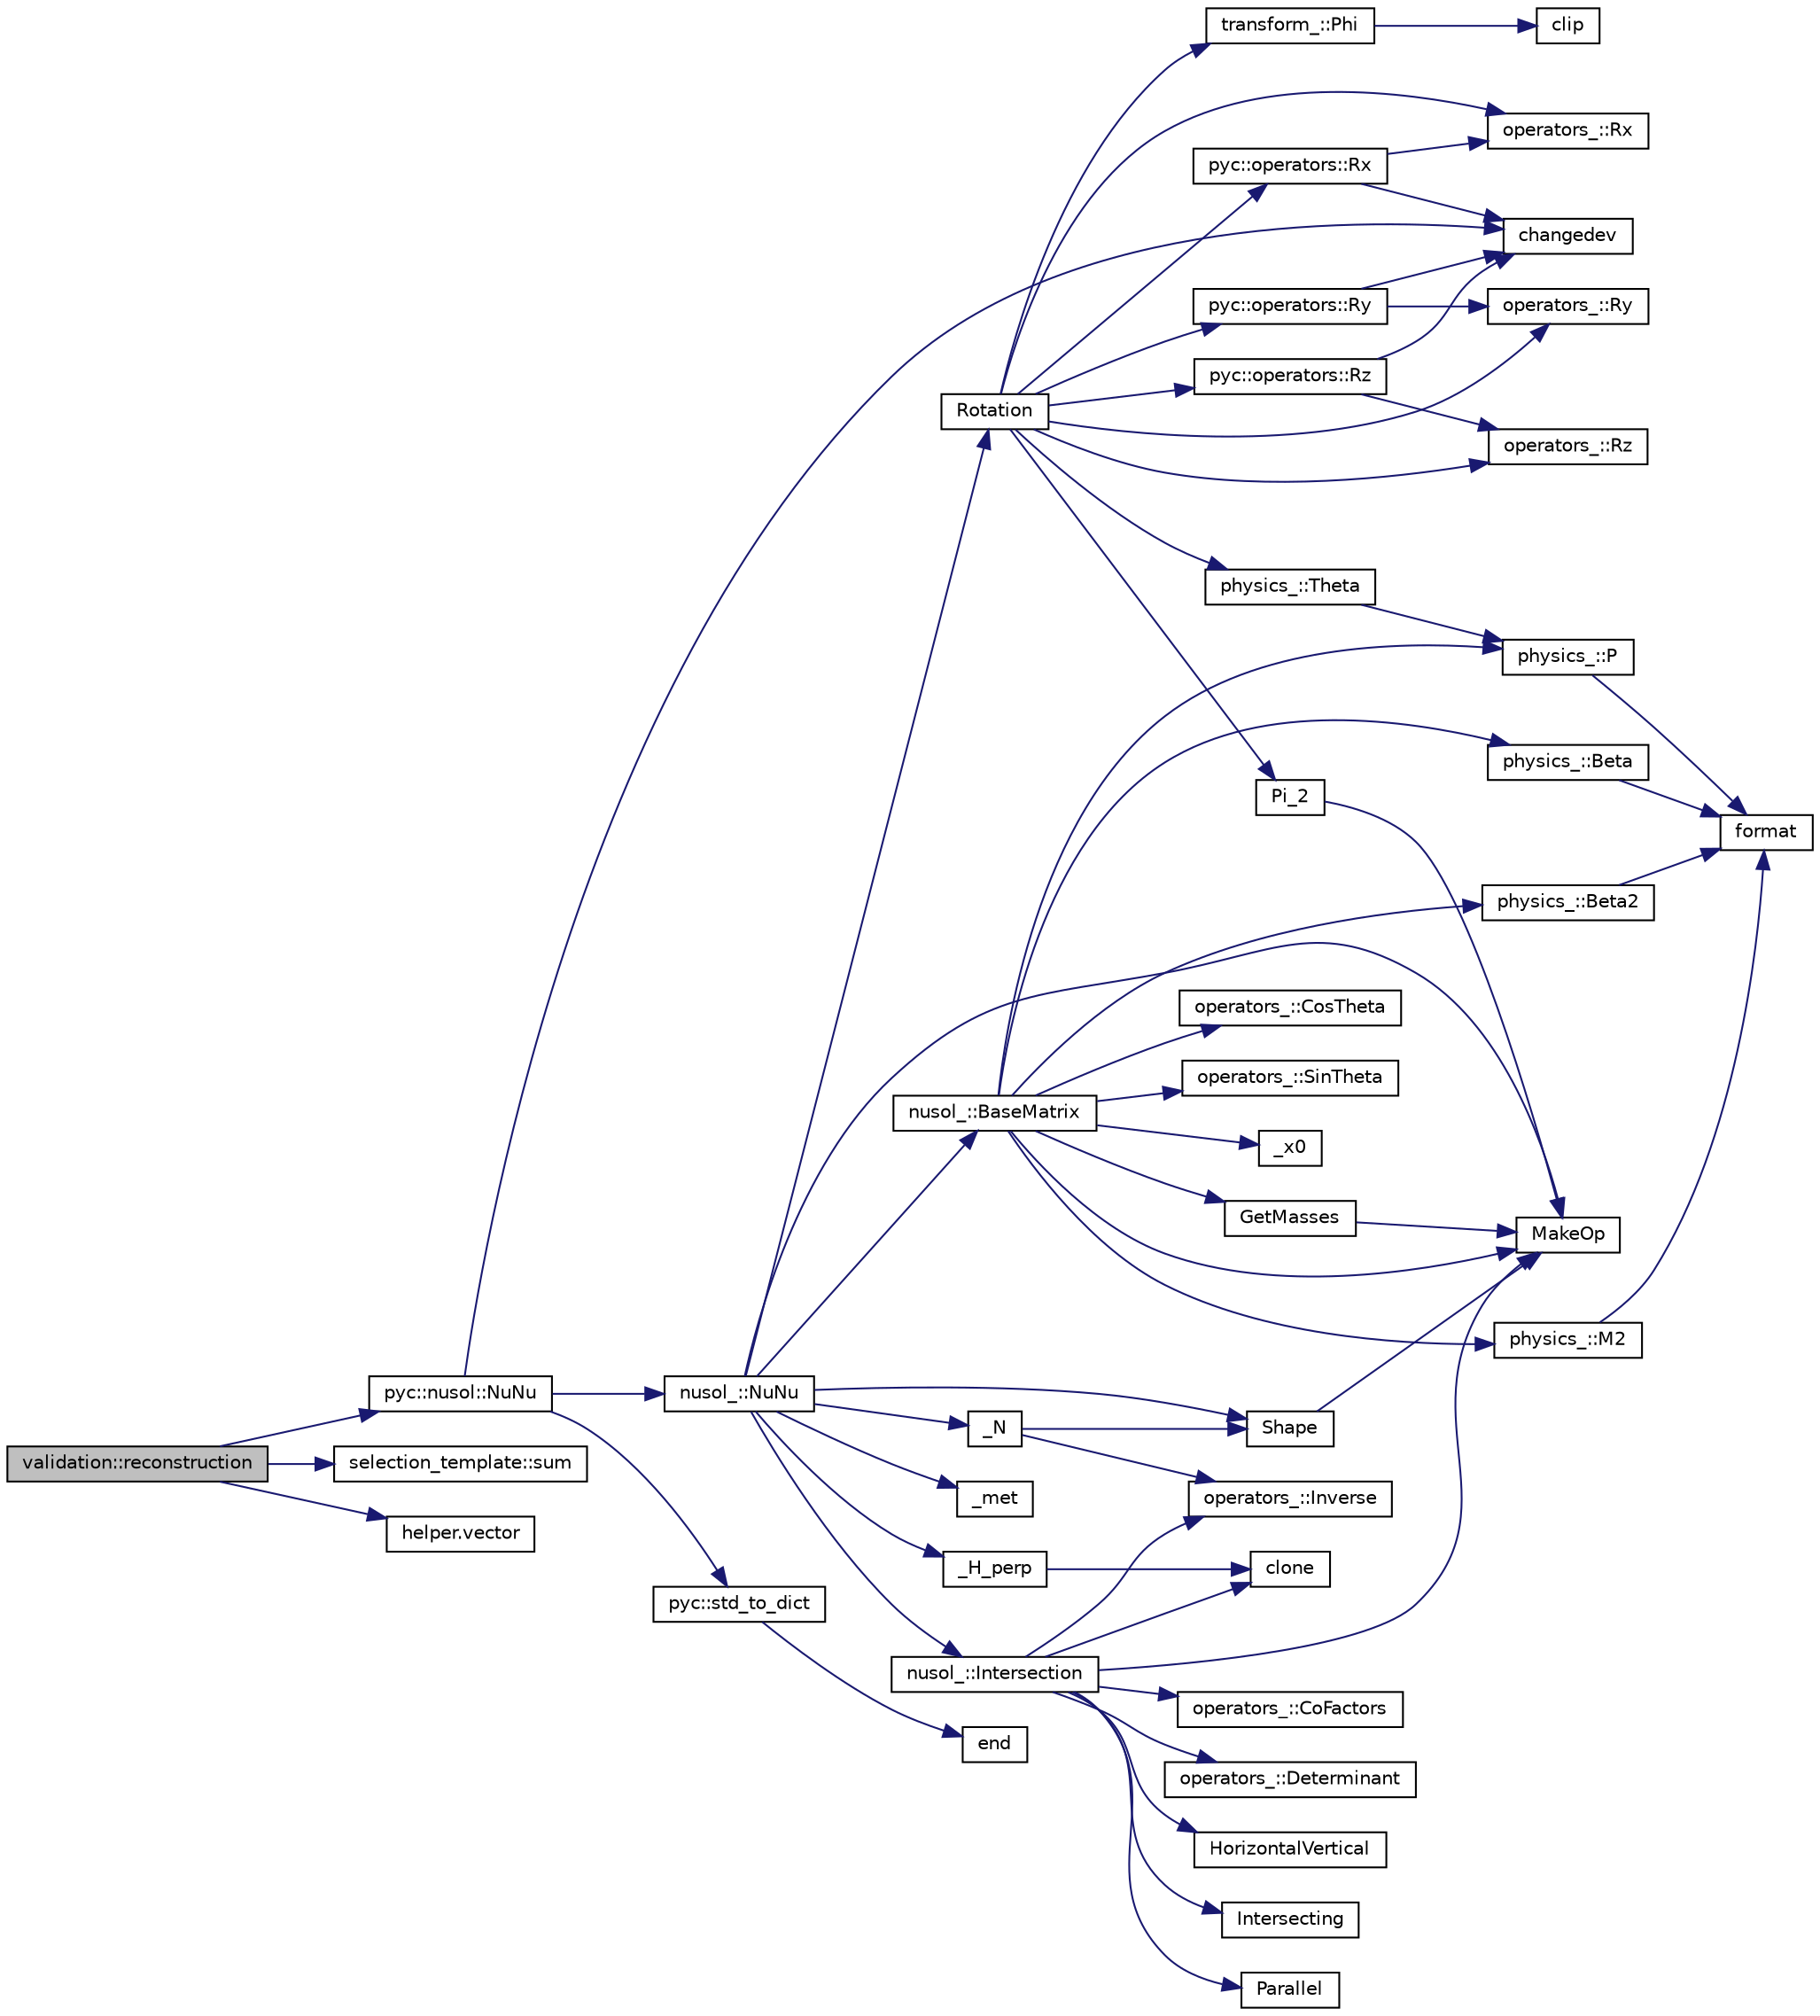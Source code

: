 digraph "validation::reconstruction"
{
 // INTERACTIVE_SVG=YES
 // LATEX_PDF_SIZE
  edge [fontname="Helvetica",fontsize="10",labelfontname="Helvetica",labelfontsize="10"];
  node [fontname="Helvetica",fontsize="10",shape=record];
  rankdir="LR";
  Node1 [label="validation::reconstruction",height=0.2,width=0.4,color="black", fillcolor="grey75", style="filled", fontcolor="black",tooltip=" "];
  Node1 -> Node2 [color="midnightblue",fontsize="10",style="solid",fontname="Helvetica"];
  Node2 [label="pyc::nusol::NuNu",height=0.2,width=0.4,color="black", fillcolor="white", style="filled",URL="$namespacepyc_1_1nusol.html#a9650527ae538fa27121bedfb79a1fbe6",tooltip=" "];
  Node2 -> Node3 [color="midnightblue",fontsize="10",style="solid",fontname="Helvetica"];
  Node3 [label="changedev",height=0.2,width=0.4,color="black", fillcolor="white", style="filled",URL="$utils_8h.html#a123aed6d73594e07c6401a7a6c587808",tooltip=" "];
  Node2 -> Node4 [color="midnightblue",fontsize="10",style="solid",fontname="Helvetica"];
  Node4 [label="nusol_::NuNu",height=0.2,width=0.4,color="black", fillcolor="white", style="filled",URL="$namespacenusol__.html#ac849ef3564c5ac968727dce36494fd0a",tooltip=" "];
  Node4 -> Node5 [color="midnightblue",fontsize="10",style="solid",fontname="Helvetica"];
  Node5 [label="_H_perp",height=0.2,width=0.4,color="black", fillcolor="white", style="filled",URL="$nusol_2tensor_2nusol_8cxx.html#a8bbfd6699dae11189c40dfc0035fd99c",tooltip=" "];
  Node5 -> Node6 [color="midnightblue",fontsize="10",style="solid",fontname="Helvetica"];
  Node6 [label="clone",height=0.2,width=0.4,color="black", fillcolor="white", style="filled",URL="$_3name_4_8h.html#a288a32e73fa14ea1042eac9569469fab",tooltip=" "];
  Node4 -> Node7 [color="midnightblue",fontsize="10",style="solid",fontname="Helvetica"];
  Node7 [label="_met",height=0.2,width=0.4,color="black", fillcolor="white", style="filled",URL="$nusol_2tensor_2nusol_8cxx.html#aa2f3034bed6ef5a865741a89972d44d8",tooltip=" "];
  Node4 -> Node8 [color="midnightblue",fontsize="10",style="solid",fontname="Helvetica"];
  Node8 [label="_N",height=0.2,width=0.4,color="black", fillcolor="white", style="filled",URL="$nusol_2tensor_2nusol_8cxx.html#a154959ee15ff2420eef7a772682767b7",tooltip=" "];
  Node8 -> Node9 [color="midnightblue",fontsize="10",style="solid",fontname="Helvetica"];
  Node9 [label="operators_::Inverse",height=0.2,width=0.4,color="black", fillcolor="white", style="filled",URL="$namespaceoperators__.html#aaf20282e41ff4961e01d222feb86bc47",tooltip="Computes the inverse of a matrix."];
  Node8 -> Node10 [color="midnightblue",fontsize="10",style="solid",fontname="Helvetica"];
  Node10 [label="Shape",height=0.2,width=0.4,color="black", fillcolor="white", style="filled",URL="$nusol_2tensor_2nusol_8cxx.html#a695a1b065a09564a65159bac242c506c",tooltip=" "];
  Node10 -> Node11 [color="midnightblue",fontsize="10",style="solid",fontname="Helvetica"];
  Node11 [label="MakeOp",height=0.2,width=0.4,color="black", fillcolor="white", style="filled",URL="$utils_8h.html#a1652e53abd2299dd0f10e093948e4fa3",tooltip=" "];
  Node4 -> Node12 [color="midnightblue",fontsize="10",style="solid",fontname="Helvetica"];
  Node12 [label="nusol_::BaseMatrix",height=0.2,width=0.4,color="black", fillcolor="white", style="filled",URL="$namespacenusol__.html#a526c0e4a558a1201624ea0b639bc747c",tooltip=" "];
  Node12 -> Node13 [color="midnightblue",fontsize="10",style="solid",fontname="Helvetica"];
  Node13 [label="_x0",height=0.2,width=0.4,color="black", fillcolor="white", style="filled",URL="$nusol_2tensor_2nusol_8cxx.html#ac73ce1484f270adbb1791bd876e80dfa",tooltip=" "];
  Node12 -> Node14 [color="midnightblue",fontsize="10",style="solid",fontname="Helvetica"];
  Node14 [label="physics_::Beta",height=0.2,width=0.4,color="black", fillcolor="white", style="filled",URL="$namespacephysics__.html#a3123f743b9c22850e7346d5f56a4441b",tooltip="Computes the beta factor."];
  Node14 -> Node15 [color="midnightblue",fontsize="10",style="solid",fontname="Helvetica"];
  Node15 [label="format",height=0.2,width=0.4,color="black", fillcolor="white", style="filled",URL="$utils_8h.html#a9c1cdc6384bce6bdc92ca917b3f656bf",tooltip=" "];
  Node12 -> Node16 [color="midnightblue",fontsize="10",style="solid",fontname="Helvetica"];
  Node16 [label="physics_::Beta2",height=0.2,width=0.4,color="black", fillcolor="white", style="filled",URL="$namespacephysics__.html#aace12d6d7317cd102e5059781d724151",tooltip="Computes the square of the beta factor."];
  Node16 -> Node15 [color="midnightblue",fontsize="10",style="solid",fontname="Helvetica"];
  Node12 -> Node17 [color="midnightblue",fontsize="10",style="solid",fontname="Helvetica"];
  Node17 [label="operators_::CosTheta",height=0.2,width=0.4,color="black", fillcolor="white", style="filled",URL="$namespaceoperators__.html#af012532b8e034b7d6cb733360e14f8d7",tooltip="Computes the cosine of the angle between two vectors."];
  Node12 -> Node18 [color="midnightblue",fontsize="10",style="solid",fontname="Helvetica"];
  Node18 [label="GetMasses",height=0.2,width=0.4,color="black", fillcolor="white", style="filled",URL="$nusol_2tensor_2nusol_8cxx.html#ae8c5e5e9f8d45d429cba841a542cf64a",tooltip=" "];
  Node18 -> Node11 [color="midnightblue",fontsize="10",style="solid",fontname="Helvetica"];
  Node12 -> Node19 [color="midnightblue",fontsize="10",style="solid",fontname="Helvetica"];
  Node19 [label="physics_::M2",height=0.2,width=0.4,color="black", fillcolor="white", style="filled",URL="$namespacephysics__.html#a7787594305d4a156c31be581401b0b0b",tooltip="Computes the square of the invariant mass."];
  Node19 -> Node15 [color="midnightblue",fontsize="10",style="solid",fontname="Helvetica"];
  Node12 -> Node11 [color="midnightblue",fontsize="10",style="solid",fontname="Helvetica"];
  Node12 -> Node20 [color="midnightblue",fontsize="10",style="solid",fontname="Helvetica"];
  Node20 [label="physics_::P",height=0.2,width=0.4,color="black", fillcolor="white", style="filled",URL="$namespacephysics__.html#ac12a78b1943348345b940e510930f420",tooltip="Computes the momentum magnitude."];
  Node20 -> Node15 [color="midnightblue",fontsize="10",style="solid",fontname="Helvetica"];
  Node12 -> Node21 [color="midnightblue",fontsize="10",style="solid",fontname="Helvetica"];
  Node21 [label="operators_::SinTheta",height=0.2,width=0.4,color="black", fillcolor="white", style="filled",URL="$namespaceoperators__.html#a0335a4a853f7cff5faa4bc7bc68e3a8a",tooltip="Computes the sine of the angle between two vectors."];
  Node4 -> Node22 [color="midnightblue",fontsize="10",style="solid",fontname="Helvetica"];
  Node22 [label="nusol_::Intersection",height=0.2,width=0.4,color="black", fillcolor="white", style="filled",URL="$namespacenusol__.html#a2cdd92aeb32c05137ebc7ef96c47a3da",tooltip=" "];
  Node22 -> Node6 [color="midnightblue",fontsize="10",style="solid",fontname="Helvetica"];
  Node22 -> Node23 [color="midnightblue",fontsize="10",style="solid",fontname="Helvetica"];
  Node23 [label="operators_::CoFactors",height=0.2,width=0.4,color="black", fillcolor="white", style="filled",URL="$namespaceoperators__.html#a3d017da3c5169dfb4e1ca5da7cae0703",tooltip="Computes the cofactor matrix of a given matrix."];
  Node22 -> Node24 [color="midnightblue",fontsize="10",style="solid",fontname="Helvetica"];
  Node24 [label="operators_::Determinant",height=0.2,width=0.4,color="black", fillcolor="white", style="filled",URL="$namespaceoperators__.html#a123a2d44cfea06825875800ebf21ae0d",tooltip="Computes the determinant of a matrix."];
  Node22 -> Node25 [color="midnightblue",fontsize="10",style="solid",fontname="Helvetica"];
  Node25 [label="HorizontalVertical",height=0.2,width=0.4,color="black", fillcolor="white", style="filled",URL="$nusol_2tensor_2nusol_8cxx.html#aae1454f2383ba884c21b646a772061b0",tooltip=" "];
  Node22 -> Node26 [color="midnightblue",fontsize="10",style="solid",fontname="Helvetica"];
  Node26 [label="Intersecting",height=0.2,width=0.4,color="black", fillcolor="white", style="filled",URL="$nusol_2tensor_2nusol_8cxx.html#acf51fdc50b75894636c847810af38706",tooltip=" "];
  Node22 -> Node9 [color="midnightblue",fontsize="10",style="solid",fontname="Helvetica"];
  Node22 -> Node11 [color="midnightblue",fontsize="10",style="solid",fontname="Helvetica"];
  Node22 -> Node27 [color="midnightblue",fontsize="10",style="solid",fontname="Helvetica"];
  Node27 [label="Parallel",height=0.2,width=0.4,color="black", fillcolor="white", style="filled",URL="$nusol_2tensor_2nusol_8cxx.html#af09f8e81392582428eefa4b074f3f098",tooltip=" "];
  Node4 -> Node11 [color="midnightblue",fontsize="10",style="solid",fontname="Helvetica"];
  Node4 -> Node28 [color="midnightblue",fontsize="10",style="solid",fontname="Helvetica"];
  Node28 [label="Rotation",height=0.2,width=0.4,color="black", fillcolor="white", style="filled",URL="$nusol_2tensor_2nusol_8cxx.html#a28531a30b80ecbd780392279d8a8adf3",tooltip=" "];
  Node28 -> Node29 [color="midnightblue",fontsize="10",style="solid",fontname="Helvetica"];
  Node29 [label="transform_::Phi",height=0.2,width=0.4,color="black", fillcolor="white", style="filled",URL="$namespacetransform__.html#aa90019603231f23c1e857b5f5832b587",tooltip="Computes the azimuthal angle (Phi) from a momentum tensor."];
  Node29 -> Node30 [color="midnightblue",fontsize="10",style="solid",fontname="Helvetica"];
  Node30 [label="clip",height=0.2,width=0.4,color="black", fillcolor="white", style="filled",URL="$utils_8h.html#aaec9ca2d20716add3c686abd989934d0",tooltip=" "];
  Node28 -> Node31 [color="midnightblue",fontsize="10",style="solid",fontname="Helvetica"];
  Node31 [label="Pi_2",height=0.2,width=0.4,color="black", fillcolor="white", style="filled",URL="$nusol_2tensor_2nusol_8cxx.html#acf38ad4d8eeaff43568c7ef70cf2b815",tooltip=" "];
  Node31 -> Node11 [color="midnightblue",fontsize="10",style="solid",fontname="Helvetica"];
  Node28 -> Node32 [color="midnightblue",fontsize="10",style="solid",fontname="Helvetica"];
  Node32 [label="operators_::Rx",height=0.2,width=0.4,color="black", fillcolor="white", style="filled",URL="$namespaceoperators__.html#a7ce1f1b4f84306a157386ac5fd54ea1a",tooltip="Computes the rotation matrix around the X-axis."];
  Node28 -> Node33 [color="midnightblue",fontsize="10",style="solid",fontname="Helvetica"];
  Node33 [label="pyc::operators::Rx",height=0.2,width=0.4,color="black", fillcolor="white", style="filled",URL="$namespacepyc_1_1operators.html#a99b031f4c597d8075f46fdf850a8bd41",tooltip=" "];
  Node33 -> Node3 [color="midnightblue",fontsize="10",style="solid",fontname="Helvetica"];
  Node33 -> Node32 [color="midnightblue",fontsize="10",style="solid",fontname="Helvetica"];
  Node28 -> Node34 [color="midnightblue",fontsize="10",style="solid",fontname="Helvetica"];
  Node34 [label="operators_::Ry",height=0.2,width=0.4,color="black", fillcolor="white", style="filled",URL="$namespaceoperators__.html#a7f4dbc7ab056202b3b43d621f6c8df50",tooltip="Computes the rotation matrix around the Y-axis."];
  Node28 -> Node35 [color="midnightblue",fontsize="10",style="solid",fontname="Helvetica"];
  Node35 [label="pyc::operators::Ry",height=0.2,width=0.4,color="black", fillcolor="white", style="filled",URL="$namespacepyc_1_1operators.html#abcfa7b9cf2af875ac48807e57dafffdc",tooltip=" "];
  Node35 -> Node3 [color="midnightblue",fontsize="10",style="solid",fontname="Helvetica"];
  Node35 -> Node34 [color="midnightblue",fontsize="10",style="solid",fontname="Helvetica"];
  Node28 -> Node36 [color="midnightblue",fontsize="10",style="solid",fontname="Helvetica"];
  Node36 [label="operators_::Rz",height=0.2,width=0.4,color="black", fillcolor="white", style="filled",URL="$namespaceoperators__.html#a38a28124e97111d3a1f2809ce2039769",tooltip="Computes the rotation matrix around the Z-axis."];
  Node28 -> Node37 [color="midnightblue",fontsize="10",style="solid",fontname="Helvetica"];
  Node37 [label="pyc::operators::Rz",height=0.2,width=0.4,color="black", fillcolor="white", style="filled",URL="$namespacepyc_1_1operators.html#a0a4de4024b67c144c057a812aa618c4b",tooltip=" "];
  Node37 -> Node3 [color="midnightblue",fontsize="10",style="solid",fontname="Helvetica"];
  Node37 -> Node36 [color="midnightblue",fontsize="10",style="solid",fontname="Helvetica"];
  Node28 -> Node38 [color="midnightblue",fontsize="10",style="solid",fontname="Helvetica"];
  Node38 [label="physics_::Theta",height=0.2,width=0.4,color="black", fillcolor="white", style="filled",URL="$namespacephysics__.html#a6d323b672a05eb19edce0b4d818bdb7f",tooltip="Computes the polar angle theta."];
  Node38 -> Node20 [color="midnightblue",fontsize="10",style="solid",fontname="Helvetica"];
  Node4 -> Node10 [color="midnightblue",fontsize="10",style="solid",fontname="Helvetica"];
  Node2 -> Node39 [color="midnightblue",fontsize="10",style="solid",fontname="Helvetica"];
  Node39 [label="pyc::std_to_dict",height=0.2,width=0.4,color="black", fillcolor="white", style="filled",URL="$namespacepyc.html#ab174cc51f6efef06bdb0ba47ec3fe3bf",tooltip=" "];
  Node39 -> Node40 [color="midnightblue",fontsize="10",style="solid",fontname="Helvetica"];
  Node40 [label="end",height=0.2,width=0.4,color="black", fillcolor="white", style="filled",URL="$_3name_4_8h.html#a64e9fa75beda50a9e8400ee0d4e61984",tooltip=" "];
  Node1 -> Node41 [color="midnightblue",fontsize="10",style="solid",fontname="Helvetica"];
  Node41 [label="selection_template::sum",height=0.2,width=0.4,color="black", fillcolor="white", style="filled",URL="$classselection__template.html#a84df199f6022f2a5d27979d43de51547",tooltip=" "];
  Node1 -> Node42 [color="midnightblue",fontsize="10",style="solid",fontname="Helvetica"];
  Node42 [label="helper.vector",height=0.2,width=0.4,color="black", fillcolor="white", style="filled",URL="$namespacehelper.html#a6a86af0e435c054cabd85eebb8a45782",tooltip=" "];
}
